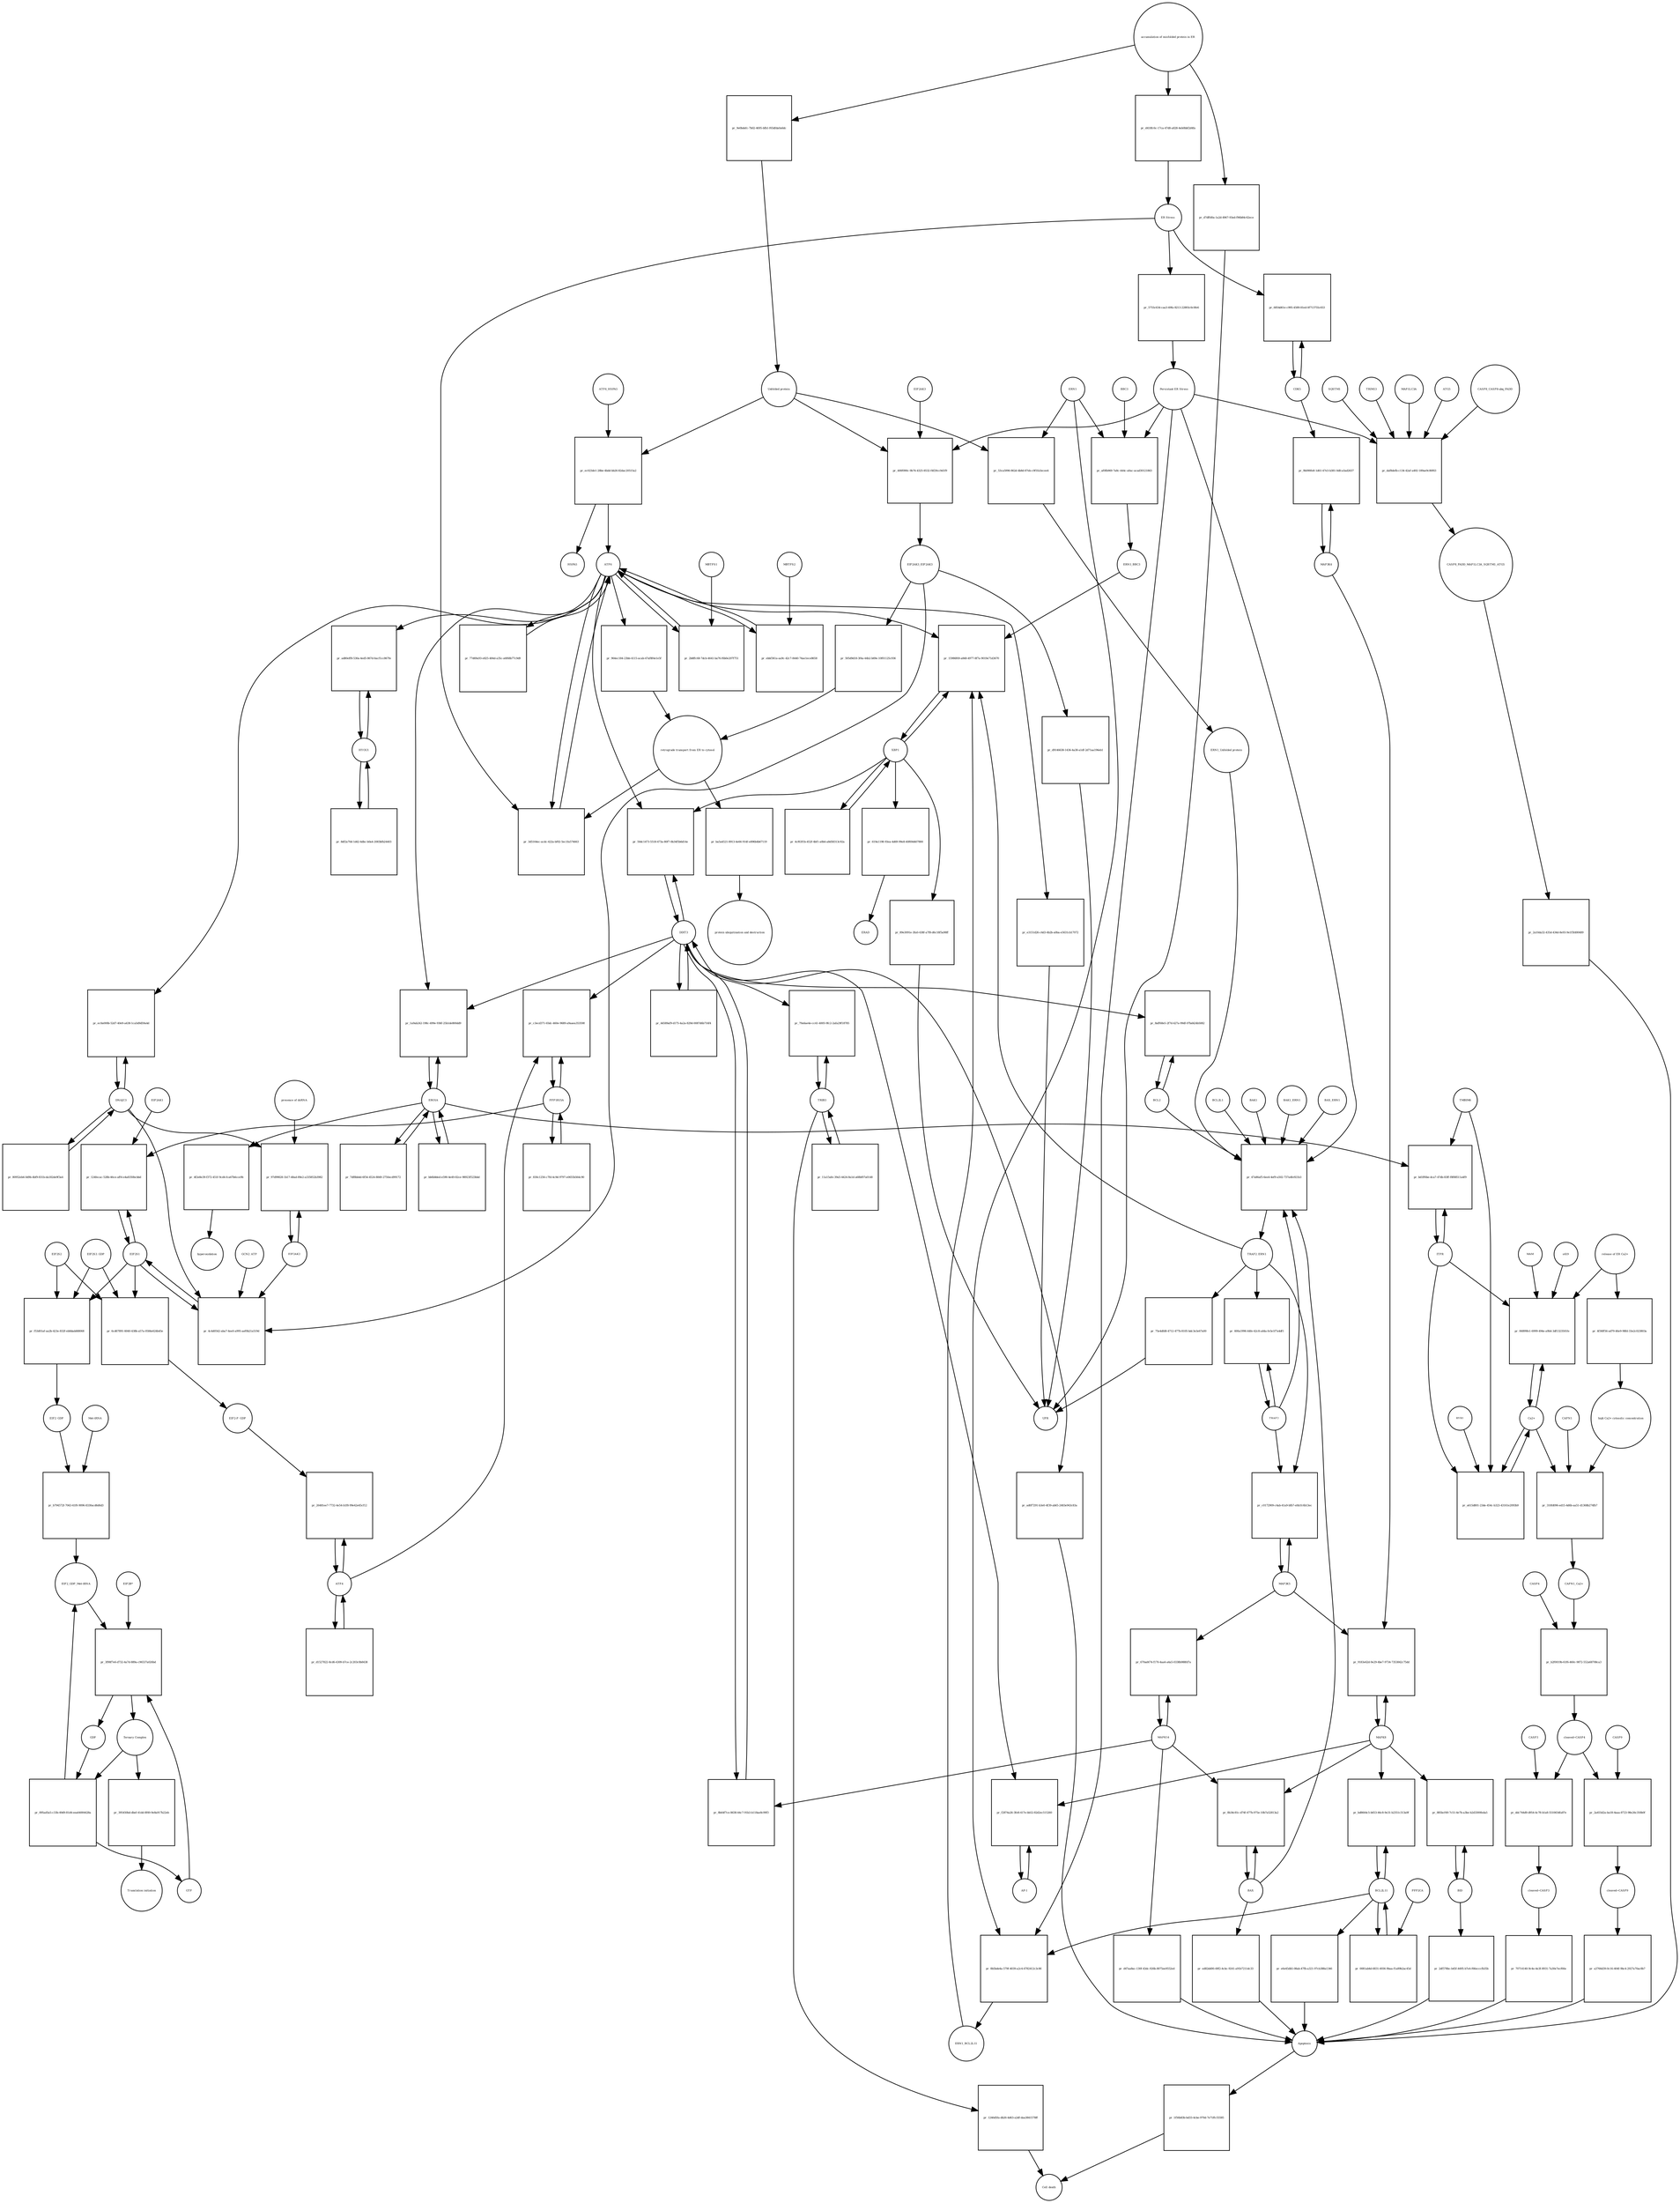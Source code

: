 strict digraph  {
ATF6_HSPA5 [annotation="", bipartite=0, cls=complex, fontsize=4, label=ATF6_HSPA5, shape=circle];
"pr_ec023de1-28be-4bdd-bb26-82dac20515a2" [annotation="", bipartite=1, cls=process, fontsize=4, label="pr_ec023de1-28be-4bdd-bb26-82dac20515a2", shape=square];
ATF6 [annotation="urn_miriam_hgnc.symbol_ATF6", bipartite=0, cls=macromolecule, fontsize=4, label=ATF6, shape=circle];
HSPA5 [annotation="urn_miriam_hgnc.symbol_HSPA5", bipartite=0, cls=macromolecule, fontsize=4, label=HSPA5, shape=circle];
"Unfolded protein" [annotation="", bipartite=0, cls=macromolecule, fontsize=4, label="Unfolded protein", shape=circle];
ERN1 [annotation="urn_miriam_hgnc.symbol_ERN1", bipartite=0, cls=macromolecule, fontsize=4, label=ERN1, shape=circle];
"pr_53ca5996-862d-4b8d-87eb-c9f1fa5ecee4" [annotation="", bipartite=1, cls=process, fontsize=4, label="pr_53ca5996-862d-4b8d-87eb-c9f1fa5ecee4", shape=square];
"ERN1_Unfolded protein" [annotation="", bipartite=0, cls=complex, fontsize=4, label="ERN1_Unfolded protein", shape=circle];
EIF2AK3_EIF2AK3 [annotation="", bipartite=0, cls=complex, fontsize=4, label=EIF2AK3_EIF2AK3, shape=circle];
"pr_505d9d18-3f4a-44b2-b69e-10f01125c936" [annotation="", bipartite=1, cls=process, fontsize=4, label="pr_505d9d18-3f4a-44b2-b69e-10f01125c936", shape=square];
"retrograde transport from ER to cytosol" [annotation="", bipartite=0, cls=phenotype, fontsize=4, label="retrograde transport from ER to cytosol", shape=circle];
"pr_964ec184-23bb-4115-acab-47af8f4e1e5f" [annotation="", bipartite=1, cls=process, fontsize=4, label="pr_964ec184-23bb-4115-acab-47af8f4e1e5f", shape=square];
"pr_ba5a4521-8913-4e66-914f-e896b4b67119" [annotation="", bipartite=1, cls=process, fontsize=4, label="pr_ba5a4521-8913-4e66-914f-e896b4b67119", shape=square];
"protein ubiquitination and destruction" [annotation="", bipartite=0, cls=phenotype, fontsize=4, label="protein ubiquitination and destruction", shape=circle];
"pr_47a86af5-6ee4-4ef9-a502-737a4fe921b3" [annotation="", bipartite=1, cls=process, fontsize=4, label="pr_47a86af5-6ee4-4ef9-a502-737a4fe921b3", shape=square];
TRAF2_ERN1 [annotation="", bipartite=0, cls=complex, fontsize=4, label=TRAF2_ERN1, shape=circle];
BAK1_ERN1 [annotation="", bipartite=0, cls=complex, fontsize=4, label=BAK1_ERN1, shape=circle];
BAX_ERN1 [annotation="", bipartite=0, cls=complex, fontsize=4, label=BAX_ERN1, shape=circle];
BCL2 [annotation="urn_miriam_hgnc.symbol_BCL2", bipartite=0, cls="nucleic acid feature", fontsize=4, label=BCL2, shape=circle];
BCL2L1 [annotation="urn_miriam_hgnc.symbol_BCL2L1", bipartite=0, cls=macromolecule, fontsize=4, label=BCL2L1, shape=circle];
"Persistant ER Stress" [annotation="", bipartite=0, cls=phenotype, fontsize=4, label="Persistant ER Stress", shape=circle];
BAX [annotation="urn_miriam_hgnc.symbol_BAX", bipartite=0, cls=macromolecule, fontsize=4, label=BAX, shape=circle];
BAK1 [annotation="urn_miriam_hgnc.symbol_BAK1", bipartite=0, cls=macromolecule, fontsize=4, label=BAK1, shape=circle];
TRAF2 [annotation="urn_miriam_hgnc.symbol_TRAF2", bipartite=0, cls=macromolecule, fontsize=4, label=TRAF2, shape=circle];
XBP1 [annotation="urn_miriam_hgnc.symbol_XBP1", bipartite=0, cls=macromolecule, fontsize=4, label=XBP1, shape=circle];
"pr_15986f69-a848-4977-8f7a-9019e71d3670" [annotation="", bipartite=1, cls=process, fontsize=4, label="pr_15986f69-a848-4977-8f7a-9019e71d3670", shape=square];
ERN1_BBC3 [annotation="", bipartite=0, cls=complex, fontsize=4, label=ERN1_BBC3, shape=circle];
ERN1_BCL2L11 [annotation="", bipartite=0, cls=complex, fontsize=4, label=ERN1_BCL2L11, shape=circle];
"pr_4cf63f1b-452f-4bf1-a0b4-a8d58313c92a" [annotation="", bipartite=1, cls=process, fontsize=4, label="pr_4cf63f1b-452f-4bf1-a0b4-a8d58313c92a", shape=square];
"pr_619a1198-93ea-4d69-99e8-40f69d407800" [annotation="", bipartite=1, cls=process, fontsize=4, label="pr_619a1198-93ea-4d69-99e8-40f69d407800", shape=square];
ERAD [annotation="", bipartite=0, cls=phenotype, fontsize=4, label=ERAD, shape=circle];
"pr_89e3091e-3fa0-438f-a7f8-d6c18f5a98ff" [annotation="", bipartite=1, cls=process, fontsize=4, label="pr_89e3091e-3fa0-438f-a7f8-d6c18f5a98ff", shape=square];
UPR [annotation="", bipartite=0, cls=phenotype, fontsize=4, label=UPR, shape=circle];
"pr_600a1996-44fe-42c8-a44a-fe5e1f7a4df1" [annotation="", bipartite=1, cls=process, fontsize=4, label="pr_600a1996-44fe-42c8-a44a-fe5e1f7a4df1", shape=square];
MAPK8 [annotation="urn_miriam_hgnc.symbol_MAPK8", bipartite=0, cls=macromolecule, fontsize=4, label=MAPK8, shape=circle];
"pr_9183e62d-9e29-4be7-9734-7353842c75dd" [annotation="", bipartite=1, cls=process, fontsize=4, label="pr_9183e62d-9e29-4be7-9734-7353842c75dd", shape=square];
MAP3K4 [annotation="urn_miriam_hgnc.symbol_MAP3K4", bipartite=0, cls=macromolecule, fontsize=4, label=MAP3K4, shape=circle];
MAP3K5 [annotation="urn_miriam_hgnc.symbol_MAP3K5", bipartite=0, cls=macromolecule, fontsize=4, label=MAP3K5, shape=circle];
MAPK14 [annotation="urn_miriam_hgnc.symbol_MAPK14", bipartite=0, cls=macromolecule, fontsize=4, label=MAPK14, shape=circle];
"pr_670ad474-f170-4aa4-a4a5-0338b988fd7a" [annotation="", bipartite=1, cls=process, fontsize=4, label="pr_670ad474-f170-4aa4-a4a5-0338b988fd7a", shape=square];
"pr_d47aa8ac-130f-43dc-926b-8075ee9552ed" [annotation="", bipartite=1, cls=process, fontsize=4, label="pr_d47aa8ac-130f-43dc-926b-8075ee9552ed", shape=square];
Apoptosis [annotation="", bipartite=0, cls=phenotype, fontsize=4, label=Apoptosis, shape=circle];
DDIT3 [annotation="urn_miriam_hgnc.symbol_DDIT3", bipartite=0, cls=macromolecule, fontsize=4, label=DDIT3, shape=circle];
"pr_8b64f7ce-8638-44c7-91b3-b118ae8c99f3" [annotation="", bipartite=1, cls=process, fontsize=4, label="pr_8b64f7ce-8638-44c7-91b3-b118ae8c99f3", shape=square];
"pr_ad0f7291-b3e0-4f39-ab65-2483e943c83a" [annotation="", bipartite=1, cls=process, fontsize=4, label="pr_ad0f7291-b3e0-4f39-ab65-2483e943c83a", shape=square];
"pr_8aff68e5-2f7d-427a-99df-07bd424b5082" [annotation="", bipartite=1, cls=process, fontsize=4, label="pr_8aff68e5-2f7d-427a-99df-07bd424b5082", shape=square];
"pr_3d5164ec-acdc-422a-bf02-5ec1fa574663" [annotation="", bipartite=1, cls=process, fontsize=4, label="pr_3d5164ec-acdc-422a-bf02-5ec1fa574663", shape=square];
"ER Stress" [annotation="", bipartite=0, cls=phenotype, fontsize=4, label="ER Stress", shape=circle];
"pr_2b8ffc68-7dcb-4641-ba76-f6b0e207f751" [annotation="", bipartite=1, cls=process, fontsize=4, label="pr_2b8ffc68-7dcb-4641-ba76-f6b0e207f751", shape=square];
MBTPS1 [annotation="urn_miriam_hgnc.symbol_MBTPS1", bipartite=0, cls=macromolecule, fontsize=4, label=MBTPS1, shape=circle];
"pr_ebbf361a-aa9c-42c7-8440-74ae1ece8658" [annotation="", bipartite=1, cls=process, fontsize=4, label="pr_ebbf361a-aa9c-42c7-8440-74ae1ece8658", shape=square];
MBTPS2 [annotation="urn_miriam_hgnc.symbol_MBTPS2", bipartite=0, cls=macromolecule, fontsize=4, label=MBTPS2, shape=circle];
"pr_77d69a93-e825-484d-a35c-a6f68b77c9d9" [annotation="", bipartite=1, cls=process, fontsize=4, label="pr_77d69a93-e825-484d-a35c-a6f68b77c9d9", shape=square];
"pr_44589af9-d175-4a2a-829d-0087d6b716f4" [annotation="", bipartite=1, cls=process, fontsize=4, label="pr_44589af9-d175-4a2a-829d-0087d6b716f4", shape=square];
"pr_50dc1473-5518-473a-80f7-0b34f5b6d14e" [annotation="", bipartite=1, cls=process, fontsize=4, label="pr_50dc1473-5518-473a-80f7-0b34f5b6d14e", shape=square];
EIF2S1 [annotation="urn_miriam_hgnc.symbol_EIF2S1", bipartite=0, cls=macromolecule, fontsize=4, label=EIF2S1, shape=circle];
"pr_4c4d0542-aba7-4ee0-a995-aef0b21a519d" [annotation="", bipartite=1, cls=process, fontsize=4, label="pr_4c4d0542-aba7-4ee0-a995-aef0b21a519d", shape=square];
GCN2_ATP [annotation="", bipartite=0, cls=complex, fontsize=4, label=GCN2_ATP, shape=circle];
EIF2AK2 [annotation="urn_miriam_hgnc.symbol_EIF2AK2", bipartite=0, cls=macromolecule, fontsize=4, label=EIF2AK2, shape=circle];
DNAJC3 [annotation="urn_miriam_hgnc.symbol_DNAJC3", bipartite=0, cls=macromolecule, fontsize=4, label=DNAJC3, shape=circle];
EIF2S2 [annotation="urn_miriam_hgnc.symbol_EIF2S2", bipartite=0, cls=macromolecule, fontsize=4, label=EIF2S2, shape=circle];
"pr_f53d01af-aa2b-423e-832f-eb8dadd68068" [annotation="", bipartite=1, cls=process, fontsize=4, label="pr_f53d01af-aa2b-423e-832f-eb8dadd68068", shape=square];
EIF2S3_GDP [annotation="", bipartite=0, cls=complex, fontsize=4, label=EIF2S3_GDP, shape=circle];
EIF2_GDP [annotation="", bipartite=0, cls=complex, fontsize=4, label=EIF2_GDP, shape=circle];
"EIF2_GDP_Met-tRNA" [annotation="", bipartite=0, cls=complex, fontsize=4, label="EIF2_GDP_Met-tRNA", shape=circle];
"pr_3f98f7e6-d732-4a7d-889a-c96537a026bd" [annotation="", bipartite=1, cls=process, fontsize=4, label="pr_3f98f7e6-d732-4a7d-889a-c96537a026bd", shape=square];
"Ternary Complex" [annotation="", bipartite=0, cls=complex, fontsize=4, label="Ternary Complex", shape=circle];
"EIF2B*" [annotation="", bipartite=0, cls=complex, fontsize=4, label="EIF2B*", shape=circle];
GTP [annotation="urn_miriam_obo.chebi_CHEBI%3A57600", bipartite=0, cls="simple chemical", fontsize=4, label=GTP, shape=circle];
GDP [annotation="urn_miriam_obo.chebi_CHEBI%3A65180", bipartite=0, cls="simple chemical", fontsize=4, label=GDP, shape=circle];
"pr_895ad5a5-c33b-49d9-81d4-eea64004428a" [annotation="", bipartite=1, cls=process, fontsize=4, label="pr_895ad5a5-c33b-49d9-81d4-eea64004428a", shape=square];
ATF4 [annotation="urn_miriam_hgnc.symbol_ATF4", bipartite=0, cls=macromolecule, fontsize=4, label=ATF4, shape=circle];
"pr_26481ee7-7732-4e54-b1f8-99e42e45cf12" [annotation="", bipartite=1, cls=process, fontsize=4, label="pr_26481ee7-7732-4e54-b1f8-99e42e45cf12", shape=square];
"EIF2-P_GDP" [annotation="", bipartite=0, cls=complex, fontsize=4, label="EIF2-P_GDP", shape=circle];
"pr_d1527822-8cd6-4309-b7ce-2c203c0b8438" [annotation="", bipartite=1, cls=process, fontsize=4, label="pr_d1527822-8cd6-4309-b7ce-2c203c0b8438", shape=square];
PPP1R15A [annotation="urn_miriam_hgnc.symbol_PPP1R15A", bipartite=0, cls=macromolecule, fontsize=4, label=PPP1R15A, shape=circle];
"pr_c3ecd371-65dc-460e-9689-a9aaea353598" [annotation="", bipartite=1, cls=process, fontsize=4, label="pr_c3ecd371-65dc-460e-9689-a9aaea353598", shape=square];
"pr_830c1256-c7fd-4c9d-9797-e0655b564c90" [annotation="", bipartite=1, cls=process, fontsize=4, label="pr_830c1256-c7fd-4c9d-9797-e0655b564c90", shape=square];
"pr_395450bd-dbef-41dd-8f49-9e8a917b22eb" [annotation="", bipartite=1, cls=process, fontsize=4, label="pr_395450bd-dbef-41dd-8f49-9e8a917b22eb", shape=square];
"Translation initiation" [annotation="", bipartite=0, cls=phenotype, fontsize=4, label="Translation initiation", shape=circle];
"pr_c0172909-c4ab-41a9-bfb7-efdcfc6b13ec" [annotation="", bipartite=1, cls=process, fontsize=4, label="pr_c0172909-c4ab-41a9-bfb7-efdcfc6b13ec", shape=square];
ERO1A [annotation="urn_miriam_hgnc.symbol_ERO1A", bipartite=0, cls=macromolecule, fontsize=4, label=ERO1A, shape=circle];
"pr_1a9ab242-198c-499e-936f-25b1de800dd9" [annotation="", bipartite=1, cls=process, fontsize=4, label="pr_1a9ab242-198c-499e-936f-25b1de800dd9", shape=square];
"pr_bb6b8ded-e590-4e49-82ce-98923f523bbd" [annotation="", bipartite=1, cls=process, fontsize=4, label="pr_bb6b8ded-e590-4e49-82ce-98923f523bbd", shape=square];
"pr_124fecac-528b-46ce-aff4-e4a8350bcbbd" [annotation="", bipartite=1, cls=process, fontsize=4, label="pr_124fecac-528b-46ce-aff4-e4a8350bcbbd", shape=square];
EIF2AK1 [annotation="urn_miriam_hgnc.symbol_EIF2AK1", bipartite=0, cls=macromolecule, fontsize=4, label=EIF2AK1, shape=circle];
"pr_8b34c81c-d74f-477b-975e-10b7a52813a2" [annotation="", bipartite=1, cls=process, fontsize=4, label="pr_8b34c81c-d74f-477b-975e-10b7a52813a2", shape=square];
"pr_ed82dd00-49f2-4cbc-9241-a91b7211dc33" [annotation="", bipartite=1, cls=process, fontsize=4, label="pr_ed82dd00-49f2-4cbc-9241-a91b7211dc33", shape=square];
"Ca2+" [annotation="urn_miriam_obo.chebi_CHEBI%3A29108", bipartite=0, cls="simple chemical", fontsize=4, label="Ca2+", shape=circle];
"pr_06899fe1-6999-494e-a9b4-3df1323501fe" [annotation="", bipartite=1, cls=process, fontsize=4, label="pr_06899fe1-6999-494e-a9b4-3df1323501fe", shape=square];
"release of ER Ca2+" [annotation="", bipartite=0, cls=phenotype, fontsize=4, label="release of ER Ca2+", shape=circle];
ITPR [annotation="urn_miriam_hgnc.symbol_ITPR1|urn_miriam_hgnc.symbol_ITPR2|urn_miriam_hgnc.symbol_ITPR3", bipartite=0, cls=macromolecule, fontsize=4, label=ITPR, shape=circle];
MAM [annotation="", bipartite=0, cls=phenotype, fontsize=4, label=MAM, shape=circle];
s619 [annotation="", bipartite=0, cls=complex, fontsize=4, label=s619, shape=circle];
"pr_9b090fe8-1d61-47e3-b381-0dfca5ad2637" [annotation="", bipartite=1, cls=process, fontsize=4, label="pr_9b090fe8-1d61-47e3-b381-0dfca5ad2637", shape=square];
CDK5 [annotation="urn_miriam_hgnc.symbol_CDK5", bipartite=0, cls=macromolecule, fontsize=4, label=CDK5, shape=circle];
"pr_6854d61e-c995-4589-81ed-0f713755c653" [annotation="", bipartite=1, cls="uncertain process", fontsize=4, label="pr_6854d61e-c995-4589-81ed-0f713755c653", shape=square];
"pr_1f56b83b-bd33-4cbe-970d-7e71ffc55585" [annotation="", bipartite=1, cls=process, fontsize=4, label="pr_1f56b83b-bd33-4cbe-970d-7e71ffc55585", shape=square];
"Cell death" [annotation="", bipartite=0, cls=phenotype, fontsize=4, label="Cell death", shape=circle];
"pr_a615d801-23de-454c-b323-43161e2093b9" [annotation="", bipartite=1, cls=process, fontsize=4, label="pr_a615d801-23de-454c-b323-43161e2093b9", shape=square];
TMBIM6 [annotation="urn_miriam_hgnc.symbol_TMBIM6", bipartite=0, cls=macromolecule, fontsize=4, label=TMBIM6, shape=circle];
RYR1 [annotation="urn_miriam_hgnc.symbol_RYR1", bipartite=0, cls=macromolecule, fontsize=4, label=RYR1, shape=circle];
EIF2AK3 [annotation="urn_miriam_hgnc.symbol_EIF2AK3", bipartite=0, cls=macromolecule, fontsize=4, label=EIF2AK3, shape=circle];
"pr_400f090c-9b74-4325-8532-f4f29cc9d1f9" [annotation="", bipartite=1, cls=process, fontsize=4, label="pr_400f090c-9b74-4325-8532-f4f29cc9d1f9", shape=square];
"pr_4f2e8e39-f372-451f-9cd4-fca67b6cce9b" [annotation="", bipartite=1, cls=process, fontsize=4, label="pr_4f2e8e39-f372-451f-9cd4-fca67b6cce9b", shape=square];
hyperoxidation [annotation="", bipartite=0, cls=phenotype, fontsize=4, label=hyperoxidation, shape=circle];
"pr_7df8bb4d-6f54-4524-8849-2750ecd99172" [annotation="", bipartite=1, cls=process, fontsize=4, label="pr_7df8bb4d-6f54-4524-8849-2750ecd99172", shape=square];
"pr_5755c634-caa3-49fa-8213-22893c0c0fe6" [annotation="", bipartite=1, cls=process, fontsize=4, label="pr_5755c634-caa3-49fa-8213-22893c0c0fe6", shape=square];
"CASP8_CASP8-ubq_FADD" [annotation="", bipartite=0, cls=complex, fontsize=4, label="CASP8_CASP8-ubq_FADD", shape=circle];
"pr_daf8defb-c134-42af-a492-189ae9c80f63" [annotation="", bipartite=1, cls=process, fontsize=4, label="pr_daf8defb-c134-42af-a492-189ae9c80f63", shape=square];
"SQSTM1 " [annotation="urn_miriam_hgnc.symbol_SQSTM1", bipartite=0, cls=macromolecule, fontsize=4, label="SQSTM1 ", shape=circle];
CASP8_FADD_MAP1LC3A_SQSTM1_ATG5 [annotation="", bipartite=0, cls=complex, fontsize=4, label=CASP8_FADD_MAP1LC3A_SQSTM1_ATG5, shape=circle];
TRIM13 [annotation="urn_miriam_hgnc.symbol_TRIM13", bipartite=0, cls=macromolecule, fontsize=4, label=TRIM13, shape=circle];
MAP1LC3A [annotation="urn_miriam_hgnc.symbol_MAP1LC3A", bipartite=0, cls=macromolecule, fontsize=4, label=MAP1LC3A, shape=circle];
ATG5 [annotation="urn_miriam_hgnc.symbol_ATG5", bipartite=0, cls=macromolecule, fontsize=4, label=ATG5, shape=circle];
"pr_2a10da32-435d-434d-8e93-9e1f5fd00489" [annotation="", bipartite=1, cls=process, fontsize=4, label="pr_2a10da32-435d-434d-8e93-9e1f5fd00489", shape=square];
"AP-1" [annotation="urn_miriam_hgnc.symbol_FOS|urn_miriam_hgnc.symbol_FOSB|urn_miriam_hgnc.symbol_FOSL1|urn_miriam_hgnc.symbol_FOSL2|urn_miriam_hgnc.symbol_JUN|urn_miriam_hgnc.symbol_JUNB|urn_miriam_hgnc.symbol_JUND", bipartite=0, cls=macromolecule, fontsize=4, label="AP-1", shape=circle];
"pr_f2874a26-3fe8-417e-bb52-82d2ec515260" [annotation="", bipartite=1, cls=process, fontsize=4, label="pr_f2874a26-3fe8-417e-bb52-82d2ec515260", shape=square];
"pr_97d99828-1b17-48ad-89e2-a335852b3982" [annotation="", bipartite=1, cls=process, fontsize=4, label="pr_97d99828-1b17-48ad-89e2-a335852b3982", shape=square];
"presence of dsRNA" [annotation="", bipartite=0, cls=phenotype, fontsize=4, label="presence of dsRNA", shape=circle];
"Met-tRNA" [annotation="urn_miriam_hgnc_HGNC%3A34779", bipartite=0, cls="nucleic acid feature", fontsize=4, label="Met-tRNA", shape=circle];
"pr_b794572f-7043-41f0-9096-8330acd6d6d3" [annotation="", bipartite=1, cls=process, fontsize=4, label="pr_b794572f-7043-41f0-9096-8330acd6d6d3", shape=square];
"pr_6cd67891-6040-438b-a57a-0584e624b45e" [annotation="", bipartite=1, cls=process, fontsize=4, label="pr_6cd67891-6040-438b-a57a-0584e624b45e", shape=square];
"accumulation of misfolded protein in ER" [annotation="", bipartite=0, cls=phenotype, fontsize=4, label="accumulation of misfolded protein in ER", shape=circle];
"pr_9e0bdefc-7b02-4695-bfb1-f65dfda0a6dc" [annotation="", bipartite=1, cls=process, fontsize=4, label="pr_9e0bdefc-7b02-4695-bfb1-f65dfda0a6dc", shape=square];
"pr_d418fc6c-17ca-47d8-a828-4eb0bbf2d4fa" [annotation="", bipartite=1, cls=process, fontsize=4, label="pr_d418fc6c-17ca-47d8-a828-4eb0bbf2d4fa", shape=square];
"pr_d7dffd0a-1a2d-4967-93ed-f96b84c62ece" [annotation="", bipartite=1, cls=process, fontsize=4, label="pr_d7dffd0a-1a2d-4967-93ed-f96b84c62ece", shape=square];
"pr_d9146638-1436-4a38-a1df-2d71aa196eb1" [annotation="", bipartite=1, cls=process, fontsize=4, label="pr_d9146638-1436-4a38-a1df-2d71aa196eb1", shape=square];
"pr_75e4dfd8-4712-477b-8105-bdc3e3e67a00" [annotation="", bipartite=1, cls=process, fontsize=4, label="pr_75e4dfd8-4712-477b-8105-bdc3e3e67a00", shape=square];
"pr_e3151d26-c4d3-4b2b-a0ba-e5631cb17072" [annotation="", bipartite=1, cls=process, fontsize=4, label="pr_e3151d26-c4d3-4b2b-a0ba-e5631cb17072", shape=square];
BCL2L11 [annotation="urn_miriam_hgnc.symbol_BCL2L11", bipartite=0, cls=macromolecule, fontsize=4, label=BCL2L11, shape=circle];
"pr_bd8664c5-b653-46c8-9e31-b2351c313a9f" [annotation="", bipartite=1, cls=process, fontsize=4, label="pr_bd8664c5-b653-46c8-9e31-b2351c313a9f", shape=square];
BID [annotation="urn_miriam_hgnc.symbol_BID", bipartite=0, cls=macromolecule, fontsize=4, label=BID, shape=circle];
"pr_885bcf49-7c51-4e7b-a3be-b2d3300feda5" [annotation="", bipartite=1, cls=process, fontsize=4, label="pr_885bcf49-7c51-4e7b-a3be-b2d3300feda5", shape=square];
"pr_e6e45db5-08ab-47fb-a321-97cb388a1346" [annotation="", bipartite=1, cls=process, fontsize=4, label="pr_e6e45db5-08ab-47fb-a321-97cb388a1346", shape=square];
"pr_2df578bc-b45f-4495-b7e4-f66ecccfb35b" [annotation="", bipartite=1, cls=process, fontsize=4, label="pr_2df578bc-b45f-4495-b7e4-f66ecccfb35b", shape=square];
"pr_8b5bde4a-579f-4039-a2c4-6782412c3c86" [annotation="", bipartite=1, cls=process, fontsize=4, label="pr_8b5bde4a-579f-4039-a2c4-6782412c3c86", shape=square];
"pr_af0fb969-7a8c-444c-a0ac-acad30121863" [annotation="", bipartite=1, cls=process, fontsize=4, label="pr_af0fb969-7a8c-444c-a0ac-acad30121863", shape=square];
BBC3 [annotation="urn_miriam_hgnc.symbol_BBC3", bipartite=0, cls=macromolecule, fontsize=4, label=BBC3, shape=circle];
"pr_0081ab4d-6831-4936-9baa-f1a89b2ac45d" [annotation="", bipartite=1, cls=process, fontsize=4, label="pr_0081ab4d-6831-4936-9baa-f1a89b2ac45d", shape=square];
PPP2CA [annotation="urn_miriam_hgnc.symbol_PPP2CA", bipartite=0, cls=macromolecule, fontsize=4, label=PPP2CA, shape=circle];
TRIB3 [annotation="urn_miriam_hgnc.symbol_TRIB3", bipartite=0, cls=macromolecule, fontsize=4, label=TRIB3, shape=circle];
"pr_79a6ae4e-cc41-4005-9fc2-2afa29f18785" [annotation="", bipartite=1, cls=process, fontsize=4, label="pr_79a6ae4e-cc41-4005-9fc2-2afa29f18785", shape=square];
"pr_11a15afe-39a5-4424-8a1d-a68bf07a0148" [annotation="", bipartite=1, cls=process, fontsize=4, label="pr_11a15afe-39a5-4424-8a1d-a68bf07a0148", shape=square];
"pr_1246d5fa-db26-4d63-a2df-daa3841578ff" [annotation="", bipartite=1, cls=process, fontsize=4, label="pr_1246d5fa-db26-4d63-a2df-daa3841578ff", shape=square];
"pr_4f36ff56-ad79-46e9-98fd-33e2c023803a" [annotation="", bipartite=1, cls=process, fontsize=4, label="pr_4f36ff56-ad79-46e9-98fd-33e2c023803a", shape=square];
"high Ca2+ cytosolic concentration" [annotation="", bipartite=0, cls=phenotype, fontsize=4, label="high Ca2+ cytosolic concentration", shape=circle];
"pr_ec0a000b-52d7-40e9-a438-1ca5d9d59a4d" [annotation="", bipartite=1, cls=process, fontsize=4, label="pr_ec0a000b-52d7-40e9-a438-1ca5d9d59a4d", shape=square];
"pr_80952eb6-0d9b-4bf9-831b-da182de9f3a4" [annotation="", bipartite=1, cls=process, fontsize=4, label="pr_80952eb6-0d9b-4bf9-831b-da182de9f3a4", shape=square];
"pr_bd1ff6be-dca7-47db-83ff-f8f88511a4f9" [annotation="", bipartite=1, cls=process, fontsize=4, label="pr_bd1ff6be-dca7-47db-83ff-f8f88511a4f9", shape=square];
CASP4 [annotation="urn_miriam_hgnc.symbol_CASP4", bipartite=0, cls=macromolecule, fontsize=4, label=CASP4, shape=circle];
"pr_b2f0019b-61f6-460c-9872-552a68708ca3" [annotation="", bipartite=1, cls=process, fontsize=4, label="pr_b2f0019b-61f6-460c-9872-552a68708ca3", shape=square];
"cleaved~CASP4" [annotation="urn_miriam_hgnc.symbol_CASP4", bipartite=0, cls=macromolecule, fontsize=4, label="cleaved~CASP4", shape=circle];
"CAPN1_Ca2+" [annotation="", bipartite=0, cls=complex, fontsize=4, label="CAPN1_Ca2+", shape=circle];
CASP3 [annotation="urn_miriam_hgnc.symbol_CASP3", bipartite=0, cls=macromolecule, fontsize=4, label=CASP3, shape=circle];
"pr_ddc744d9-d954-4c78-b1a8-5510654fa87e" [annotation="", bipartite=1, cls=process, fontsize=4, label="pr_ddc744d9-d954-4c78-b1a8-5510654fa87e", shape=square];
"cleaved~CASP3" [annotation="urn_miriam_hgnc.symbol_CASP3", bipartite=0, cls=macromolecule, fontsize=4, label="cleaved~CASP3", shape=circle];
CASP9 [annotation="urn_miriam_hgnc.symbol_CSAP9", bipartite=0, cls=macromolecule, fontsize=4, label=CASP9, shape=circle];
"pr_2a455d2a-ba18-4aaa-8723-98e26c350b0f" [annotation="", bipartite=1, cls=process, fontsize=4, label="pr_2a455d2a-ba18-4aaa-8723-98e26c350b0f", shape=square];
"cleaved~CASP9" [annotation="urn_miriam_hgnc.symbol_CASP9", bipartite=0, cls=macromolecule, fontsize=4, label="cleaved~CASP9", shape=circle];
CAPN1 [annotation="urn_miriam_hgnc.symbol_CAPN1", bipartite=0, cls=macromolecule, fontsize=4, label=CAPN1, shape=circle];
"pr_310fd096-ed15-4d6b-aa51-d1368b274fb7" [annotation="", bipartite=1, cls=process, fontsize=4, label="pr_310fd096-ed15-4d6b-aa51-d1368b274fb7", shape=square];
"pr_70714140-9c4e-4e3f-8931-7a30e7ecf66e" [annotation="", bipartite=1, cls=process, fontsize=4, label="pr_70714140-9c4e-4e3f-8931-7a30e7ecf66e", shape=square];
"pr_a3766d39-0c16-404f-9bc4-2927a70ac8b7" [annotation="", bipartite=1, cls=process, fontsize=4, label="pr_a3766d39-0c16-404f-9bc4-2927a70ac8b7", shape=square];
HYOU1 [annotation="urn_miriam_hgnc.symbol_HYOU1", bipartite=0, cls=macromolecule, fontsize=4, label=HYOU1, shape=circle];
"pr_ad80eff8-530a-4ed5-867d-6acf1cc867fe" [annotation="", bipartite=1, cls=process, fontsize=4, label="pr_ad80eff8-530a-4ed5-867d-6acf1cc867fe", shape=square];
"pr_8df2a70d-1d42-4dbc-b0a4-2083bfb24403" [annotation="", bipartite=1, cls=process, fontsize=4, label="pr_8df2a70d-1d42-4dbc-b0a4-2083bfb24403", shape=square];
ATF6_HSPA5 -> "pr_ec023de1-28be-4bdd-bb26-82dac20515a2"  [annotation="", interaction_type=consumption];
"pr_ec023de1-28be-4bdd-bb26-82dac20515a2" -> ATF6  [annotation="", interaction_type=production];
"pr_ec023de1-28be-4bdd-bb26-82dac20515a2" -> HSPA5  [annotation="", interaction_type=production];
ATF6 -> "pr_964ec184-23bb-4115-acab-47af8f4e1e5f"  [annotation="", interaction_type=consumption];
ATF6 -> "pr_15986f69-a848-4977-8f7a-9019e71d3670"  [annotation="urn_miriam_pubmed_26587781|urn_miriam_pubmed_23430059", interaction_type=catalysis];
ATF6 -> "pr_3d5164ec-acdc-422a-bf02-5ec1fa574663"  [annotation="", interaction_type=consumption];
ATF6 -> "pr_2b8ffc68-7dcb-4641-ba76-f6b0e207f751"  [annotation="", interaction_type=consumption];
ATF6 -> "pr_ebbf361a-aa9c-42c7-8440-74ae1ece8658"  [annotation="", interaction_type=consumption];
ATF6 -> "pr_77d69a93-e825-484d-a35c-a6f68b77c9d9"  [annotation="", interaction_type=consumption];
ATF6 -> "pr_50dc1473-5518-473a-80f7-0b34f5b6d14e"  [annotation="urn_miriam_pubmed_26587781|urn_miriam_pubmed_17991856|urn_miriam_pubmed_28843399", interaction_type=catalysis];
ATF6 -> "pr_1a9ab242-198c-499e-936f-25b1de800dd9"  [annotation="urn_miriam_pubmed_23850759|urn_miriam_pubmed_25387528", interaction_type=catalysis];
ATF6 -> "pr_e3151d26-c4d3-4b2b-a0ba-e5631cb17072"  [annotation="", interaction_type=consumption];
ATF6 -> "pr_ec0a000b-52d7-40e9-a438-1ca5d9d59a4d"  [annotation="urn_miriam_pubmed_12601012|urn_miriam_pubmed_18360008", interaction_type=catalysis];
ATF6 -> "pr_ad80eff8-530a-4ed5-867d-6acf1cc867fe"  [annotation=urn_miriam_pubmed_18360008, interaction_type=catalysis];
"Unfolded protein" -> "pr_ec023de1-28be-4bdd-bb26-82dac20515a2"  [annotation="urn_miriam_pubmed_19509052|urn_miriam_pubmed_12847084|urn_miriam_pubmed_23850759", interaction_type=catalysis];
"Unfolded protein" -> "pr_53ca5996-862d-4b8d-87eb-c9f1fa5ecee4"  [annotation="", interaction_type=consumption];
"Unfolded protein" -> "pr_400f090c-9b74-4325-8532-f4f29cc9d1f9"  [annotation=urn_miriam_pubmed_17991856, interaction_type=catalysis];
ERN1 -> "pr_53ca5996-862d-4b8d-87eb-c9f1fa5ecee4"  [annotation="", interaction_type=consumption];
ERN1 -> "pr_8b5bde4a-579f-4039-a2c4-6782412c3c86"  [annotation="", interaction_type=consumption];
ERN1 -> "pr_af0fb969-7a8c-444c-a0ac-acad30121863"  [annotation="", interaction_type=consumption];
"pr_53ca5996-862d-4b8d-87eb-c9f1fa5ecee4" -> "ERN1_Unfolded protein"  [annotation="", interaction_type=production];
"ERN1_Unfolded protein" -> "pr_47a86af5-6ee4-4ef9-a502-737a4fe921b3"  [annotation="", interaction_type=consumption];
EIF2AK3_EIF2AK3 -> "pr_505d9d18-3f4a-44b2-b69e-10f01125c936"  [annotation="", interaction_type=consumption];
EIF2AK3_EIF2AK3 -> "pr_4c4d0542-aba7-4ee0-a995-aef0b21a519d"  [annotation="urn_miriam_pubmed_12667446|urn_miriam_pubmed_16246152|urn_miriam_pubmed_12601012|urn_miriam_pubmed_23850759|urn_miriam_pubmed_18360008|urn_miriam_pubmed_26587781", interaction_type=catalysis];
EIF2AK3_EIF2AK3 -> "pr_d9146638-1436-4a38-a1df-2d71aa196eb1"  [annotation="", interaction_type=consumption];
"pr_505d9d18-3f4a-44b2-b69e-10f01125c936" -> "retrograde transport from ER to cytosol"  [annotation="", interaction_type=production];
"retrograde transport from ER to cytosol" -> "pr_ba5a4521-8913-4e66-914f-e896b4b67119"  [annotation="", interaction_type=consumption];
"retrograde transport from ER to cytosol" -> "pr_3d5164ec-acdc-422a-bf02-5ec1fa574663"  [annotation="urn_miriam_pubmed_18360008|urn_miriam_pubmed_17991856|urn_miriam_pubmed_26587781|urn_miriam_pubmed_12847084", interaction_type=inhibition];
"pr_964ec184-23bb-4115-acab-47af8f4e1e5f" -> "retrograde transport from ER to cytosol"  [annotation="", interaction_type=production];
"pr_ba5a4521-8913-4e66-914f-e896b4b67119" -> "protein ubiquitination and destruction"  [annotation="", interaction_type=production];
"pr_47a86af5-6ee4-4ef9-a502-737a4fe921b3" -> TRAF2_ERN1  [annotation="", interaction_type=production];
TRAF2_ERN1 -> "pr_15986f69-a848-4977-8f7a-9019e71d3670"  [annotation="urn_miriam_pubmed_26587781|urn_miriam_pubmed_23430059", interaction_type=catalysis];
TRAF2_ERN1 -> "pr_600a1996-44fe-42c8-a44a-fe5e1f7a4df1"  [annotation=urn_miriam_pubmed_23850759, interaction_type=catalysis];
TRAF2_ERN1 -> "pr_c0172909-c4ab-41a9-bfb7-efdcfc6b13ec"  [annotation=urn_miriam_pubmed_23850759, interaction_type=catalysis];
TRAF2_ERN1 -> "pr_75e4dfd8-4712-477b-8105-bdc3e3e67a00"  [annotation="", interaction_type=consumption];
BAK1_ERN1 -> "pr_47a86af5-6ee4-4ef9-a502-737a4fe921b3"  [annotation="urn_miriam_pubmed_23850759|urn_miriam_pubmed_23430059|urn_miriam_pubmed_26587781", interaction_type=catalysis];
BAX_ERN1 -> "pr_47a86af5-6ee4-4ef9-a502-737a4fe921b3"  [annotation="urn_miriam_pubmed_23850759|urn_miriam_pubmed_23430059|urn_miriam_pubmed_26587781", interaction_type=catalysis];
BCL2 -> "pr_47a86af5-6ee4-4ef9-a502-737a4fe921b3"  [annotation="urn_miriam_pubmed_23850759|urn_miriam_pubmed_23430059|urn_miriam_pubmed_26587781", interaction_type=inhibition];
BCL2 -> "pr_8aff68e5-2f7d-427a-99df-07bd424b5082"  [annotation="", interaction_type=consumption];
BCL2L1 -> "pr_47a86af5-6ee4-4ef9-a502-737a4fe921b3"  [annotation="urn_miriam_pubmed_23850759|urn_miriam_pubmed_23430059|urn_miriam_pubmed_26587781", interaction_type=inhibition];
"Persistant ER Stress" -> "pr_47a86af5-6ee4-4ef9-a502-737a4fe921b3"  [annotation="urn_miriam_pubmed_23850759|urn_miriam_pubmed_23430059|urn_miriam_pubmed_26587781", interaction_type=inhibition];
"Persistant ER Stress" -> "pr_400f090c-9b74-4325-8532-f4f29cc9d1f9"  [annotation=urn_miriam_pubmed_17991856, interaction_type=catalysis];
"Persistant ER Stress" -> "pr_daf8defb-c134-42af-a492-189ae9c80f63"  [annotation=urn_miriam_pubmed_17991856, interaction_type=catalysis];
"Persistant ER Stress" -> "pr_8b5bde4a-579f-4039-a2c4-6782412c3c86"  [annotation="urn_miriam_pubmed_23850759|urn_miriam_pubmed_23430059|urn_miriam_pubmed_26587781", interaction_type=inhibition];
"Persistant ER Stress" -> "pr_af0fb969-7a8c-444c-a0ac-acad30121863"  [annotation="urn_miriam_pubmed_23430059|urn_miriam_pubmed_17991856", interaction_type=inhibition];
BAX -> "pr_47a86af5-6ee4-4ef9-a502-737a4fe921b3"  [annotation="urn_miriam_pubmed_23850759|urn_miriam_pubmed_23430059|urn_miriam_pubmed_26587781", interaction_type=catalysis];
BAX -> "pr_8b34c81c-d74f-477b-975e-10b7a52813a2"  [annotation="", interaction_type=consumption];
BAX -> "pr_ed82dd00-49f2-4cbc-9241-a91b7211dc33"  [annotation="", interaction_type=consumption];
BAK1 -> "pr_47a86af5-6ee4-4ef9-a502-737a4fe921b3"  [annotation="urn_miriam_pubmed_23850759|urn_miriam_pubmed_23430059|urn_miriam_pubmed_26587781", interaction_type=catalysis];
TRAF2 -> "pr_47a86af5-6ee4-4ef9-a502-737a4fe921b3"  [annotation="", interaction_type=consumption];
TRAF2 -> "pr_600a1996-44fe-42c8-a44a-fe5e1f7a4df1"  [annotation="", interaction_type=consumption];
TRAF2 -> "pr_c0172909-c4ab-41a9-bfb7-efdcfc6b13ec"  [annotation=urn_miriam_pubmed_23850759, interaction_type=catalysis];
XBP1 -> "pr_15986f69-a848-4977-8f7a-9019e71d3670"  [annotation="", interaction_type=consumption];
XBP1 -> "pr_4cf63f1b-452f-4bf1-a0b4-a8d58313c92a"  [annotation="", interaction_type=consumption];
XBP1 -> "pr_619a1198-93ea-4d69-99e8-40f69d407800"  [annotation="", interaction_type=consumption];
XBP1 -> "pr_89e3091e-3fa0-438f-a7f8-d6c18f5a98ff"  [annotation="", interaction_type=consumption];
XBP1 -> "pr_50dc1473-5518-473a-80f7-0b34f5b6d14e"  [annotation="urn_miriam_pubmed_26587781|urn_miriam_pubmed_17991856|urn_miriam_pubmed_28843399", interaction_type=catalysis];
"pr_15986f69-a848-4977-8f7a-9019e71d3670" -> XBP1  [annotation="", interaction_type=production];
ERN1_BBC3 -> "pr_15986f69-a848-4977-8f7a-9019e71d3670"  [annotation="urn_miriam_pubmed_26587781|urn_miriam_pubmed_23430059", interaction_type=catalysis];
ERN1_BCL2L11 -> "pr_15986f69-a848-4977-8f7a-9019e71d3670"  [annotation="urn_miriam_pubmed_26587781|urn_miriam_pubmed_23430059", interaction_type=catalysis];
"pr_4cf63f1b-452f-4bf1-a0b4-a8d58313c92a" -> XBP1  [annotation="", interaction_type=production];
"pr_619a1198-93ea-4d69-99e8-40f69d407800" -> ERAD  [annotation="", interaction_type=production];
"pr_89e3091e-3fa0-438f-a7f8-d6c18f5a98ff" -> UPR  [annotation="", interaction_type=production];
"pr_600a1996-44fe-42c8-a44a-fe5e1f7a4df1" -> TRAF2  [annotation="", interaction_type=production];
MAPK8 -> "pr_9183e62d-9e29-4be7-9734-7353842c75dd"  [annotation="", interaction_type=consumption];
MAPK8 -> "pr_8b34c81c-d74f-477b-975e-10b7a52813a2"  [annotation="urn_miriam_pubmed_18191217|urn_miriam_pubmed_23430059", interaction_type=catalysis];
MAPK8 -> "pr_f2874a26-3fe8-417e-bb52-82d2ec515260"  [annotation="urn_miriam_pubmed_26618107|urn_miriam_pubmed_26587781|urn_miriam_pubmed_23850759", interaction_type=catalysis];
MAPK8 -> "pr_bd8664c5-b653-46c8-9e31-b2351c313a9f"  [annotation="urn_miriam_pubmed_26018731|urn_miriam_pubmed_23850759", interaction_type=catalysis];
MAPK8 -> "pr_885bcf49-7c51-4e7b-a3be-b2d3300feda5"  [annotation="urn_miriam_pubmed_23430059|urn_miriam_pubmed_11583631", interaction_type=catalysis];
"pr_9183e62d-9e29-4be7-9734-7353842c75dd" -> MAPK8  [annotation="", interaction_type=production];
MAP3K4 -> "pr_9183e62d-9e29-4be7-9734-7353842c75dd"  [annotation="urn_miriam_pubmed_18191217|urn_miriam_pubmed_23850759|urn_miriam_pubmed_26587781", interaction_type=catalysis];
MAP3K4 -> "pr_9b090fe8-1d61-47e3-b381-0dfca5ad2637"  [annotation="", interaction_type=consumption];
MAP3K5 -> "pr_9183e62d-9e29-4be7-9734-7353842c75dd"  [annotation="urn_miriam_pubmed_18191217|urn_miriam_pubmed_23850759|urn_miriam_pubmed_26587781", interaction_type=catalysis];
MAP3K5 -> "pr_670ad474-f170-4aa4-a4a5-0338b988fd7a"  [annotation="urn_miriam_pubmed_23850759|urn_miriam_pubmed_12215209", interaction_type=catalysis];
MAP3K5 -> "pr_c0172909-c4ab-41a9-bfb7-efdcfc6b13ec"  [annotation="", interaction_type=consumption];
MAPK14 -> "pr_670ad474-f170-4aa4-a4a5-0338b988fd7a"  [annotation="", interaction_type=consumption];
MAPK14 -> "pr_d47aa8ac-130f-43dc-926b-8075ee9552ed"  [annotation="", interaction_type=consumption];
MAPK14 -> "pr_8b64f7ce-8638-44c7-91b3-b118ae8c99f3"  [annotation="urn_miriam_pubmed_23850759|urn_miriam_pubmed_23430059|urn_miriam_pubmed_26137585", interaction_type=catalysis];
MAPK14 -> "pr_8b34c81c-d74f-477b-975e-10b7a52813a2"  [annotation="urn_miriam_pubmed_18191217|urn_miriam_pubmed_23430059", interaction_type=catalysis];
"pr_670ad474-f170-4aa4-a4a5-0338b988fd7a" -> MAPK14  [annotation="", interaction_type=production];
"pr_d47aa8ac-130f-43dc-926b-8075ee9552ed" -> Apoptosis  [annotation="", interaction_type=production];
Apoptosis -> "pr_1f56b83b-bd33-4cbe-970d-7e71ffc55585"  [annotation="", interaction_type=consumption];
DDIT3 -> "pr_8b64f7ce-8638-44c7-91b3-b118ae8c99f3"  [annotation="", interaction_type=consumption];
DDIT3 -> "pr_ad0f7291-b3e0-4f39-ab65-2483e943c83a"  [annotation="", interaction_type=consumption];
DDIT3 -> "pr_8aff68e5-2f7d-427a-99df-07bd424b5082"  [annotation="urn_miriam_pubmed_30662442|urn_miriam_pubmed_23850759", interaction_type=inhibition];
DDIT3 -> "pr_44589af9-d175-4a2a-829d-0087d6b716f4"  [annotation="", interaction_type=consumption];
DDIT3 -> "pr_50dc1473-5518-473a-80f7-0b34f5b6d14e"  [annotation="", interaction_type=consumption];
DDIT3 -> "pr_c3ecd371-65dc-460e-9689-a9aaea353598"  [annotation="urn_miriam_pubmed_23850759|urn_miriam_pubmed_31638256", interaction_type=catalysis];
DDIT3 -> "pr_1a9ab242-198c-499e-936f-25b1de800dd9"  [annotation="urn_miriam_pubmed_23850759|urn_miriam_pubmed_25387528", interaction_type=catalysis];
DDIT3 -> "pr_f2874a26-3fe8-417e-bb52-82d2ec515260"  [annotation="urn_miriam_pubmed_26618107|urn_miriam_pubmed_26587781|urn_miriam_pubmed_23850759", interaction_type=catalysis];
DDIT3 -> "pr_79a6ae4e-cc41-4005-9fc2-2afa29f18785"  [annotation="urn_miriam_pubmed_23430059|urn_miriam_pubmed_18940792", interaction_type=catalysis];
"pr_8b64f7ce-8638-44c7-91b3-b118ae8c99f3" -> DDIT3  [annotation="", interaction_type=production];
"pr_ad0f7291-b3e0-4f39-ab65-2483e943c83a" -> Apoptosis  [annotation="", interaction_type=production];
"pr_8aff68e5-2f7d-427a-99df-07bd424b5082" -> BCL2  [annotation="", interaction_type=production];
"pr_3d5164ec-acdc-422a-bf02-5ec1fa574663" -> ATF6  [annotation="", interaction_type=production];
"ER Stress" -> "pr_3d5164ec-acdc-422a-bf02-5ec1fa574663"  [annotation="urn_miriam_pubmed_18360008|urn_miriam_pubmed_17991856|urn_miriam_pubmed_26587781|urn_miriam_pubmed_12847084", interaction_type=catalysis];
"ER Stress" -> "pr_6854d61e-c995-4589-81ed-0f713755c653"  [annotation=urn_miriam_pubmed_22388889, interaction_type=catalysis];
"ER Stress" -> "pr_5755c634-caa3-49fa-8213-22893c0c0fe6"  [annotation="", interaction_type=consumption];
"pr_2b8ffc68-7dcb-4641-ba76-f6b0e207f751" -> ATF6  [annotation="", interaction_type=production];
MBTPS1 -> "pr_2b8ffc68-7dcb-4641-ba76-f6b0e207f751"  [annotation="urn_miriam_pubmed_18360008|urn_miriam_pubmed_17991856|urn_miriam_pubmed_26587781|urn_miriam_pubmed_23850759", interaction_type=catalysis];
"pr_ebbf361a-aa9c-42c7-8440-74ae1ece8658" -> ATF6  [annotation="", interaction_type=production];
MBTPS2 -> "pr_ebbf361a-aa9c-42c7-8440-74ae1ece8658"  [annotation="urn_miriam_pubmed_23850759|urn_miriam_pubmed_26587781|urn_miriam_pubmed_17991856|urn_miriam_pubmed_18360008", interaction_type=catalysis];
"pr_77d69a93-e825-484d-a35c-a6f68b77c9d9" -> ATF6  [annotation="", interaction_type=production];
"pr_44589af9-d175-4a2a-829d-0087d6b716f4" -> DDIT3  [annotation="", interaction_type=production];
"pr_50dc1473-5518-473a-80f7-0b34f5b6d14e" -> DDIT3  [annotation="", interaction_type=production];
EIF2S1 -> "pr_4c4d0542-aba7-4ee0-a995-aef0b21a519d"  [annotation="", interaction_type=consumption];
EIF2S1 -> "pr_f53d01af-aa2b-423e-832f-eb8dadd68068"  [annotation="", interaction_type=consumption];
EIF2S1 -> "pr_124fecac-528b-46ce-aff4-e4a8350bcbbd"  [annotation="", interaction_type=consumption];
EIF2S1 -> "pr_6cd67891-6040-438b-a57a-0584e624b45e"  [annotation="", interaction_type=consumption];
"pr_4c4d0542-aba7-4ee0-a995-aef0b21a519d" -> EIF2S1  [annotation="", interaction_type=production];
GCN2_ATP -> "pr_4c4d0542-aba7-4ee0-a995-aef0b21a519d"  [annotation="urn_miriam_pubmed_12667446|urn_miriam_pubmed_16246152|urn_miriam_pubmed_12601012|urn_miriam_pubmed_23850759|urn_miriam_pubmed_18360008|urn_miriam_pubmed_26587781", interaction_type=catalysis];
EIF2AK2 -> "pr_4c4d0542-aba7-4ee0-a995-aef0b21a519d"  [annotation="urn_miriam_pubmed_12667446|urn_miriam_pubmed_16246152|urn_miriam_pubmed_12601012|urn_miriam_pubmed_23850759|urn_miriam_pubmed_18360008|urn_miriam_pubmed_26587781", interaction_type=catalysis];
EIF2AK2 -> "pr_97d99828-1b17-48ad-89e2-a335852b3982"  [annotation="", interaction_type=consumption];
DNAJC3 -> "pr_4c4d0542-aba7-4ee0-a995-aef0b21a519d"  [annotation="urn_miriam_pubmed_12667446|urn_miriam_pubmed_16246152|urn_miriam_pubmed_12601012|urn_miriam_pubmed_23850759|urn_miriam_pubmed_18360008|urn_miriam_pubmed_26587781", interaction_type=inhibition];
DNAJC3 -> "pr_97d99828-1b17-48ad-89e2-a335852b3982"  [annotation="urn_miriam_pubmed_12601012|urn_miriam_pubmed_26587781|urn_miriam_pubmed_23850759", interaction_type=inhibition];
DNAJC3 -> "pr_ec0a000b-52d7-40e9-a438-1ca5d9d59a4d"  [annotation="", interaction_type=consumption];
DNAJC3 -> "pr_80952eb6-0d9b-4bf9-831b-da182de9f3a4"  [annotation="", interaction_type=consumption];
EIF2S2 -> "pr_f53d01af-aa2b-423e-832f-eb8dadd68068"  [annotation="", interaction_type=consumption];
EIF2S2 -> "pr_6cd67891-6040-438b-a57a-0584e624b45e"  [annotation="", interaction_type=consumption];
"pr_f53d01af-aa2b-423e-832f-eb8dadd68068" -> EIF2_GDP  [annotation="", interaction_type=production];
EIF2S3_GDP -> "pr_f53d01af-aa2b-423e-832f-eb8dadd68068"  [annotation="", interaction_type=consumption];
EIF2S3_GDP -> "pr_6cd67891-6040-438b-a57a-0584e624b45e"  [annotation="", interaction_type=consumption];
EIF2_GDP -> "pr_b794572f-7043-41f0-9096-8330acd6d6d3"  [annotation="", interaction_type=consumption];
"EIF2_GDP_Met-tRNA" -> "pr_3f98f7e6-d732-4a7d-889a-c96537a026bd"  [annotation="", interaction_type=consumption];
"pr_3f98f7e6-d732-4a7d-889a-c96537a026bd" -> "Ternary Complex"  [annotation="", interaction_type=production];
"pr_3f98f7e6-d732-4a7d-889a-c96537a026bd" -> GDP  [annotation="", interaction_type=production];
"Ternary Complex" -> "pr_895ad5a5-c33b-49d9-81d4-eea64004428a"  [annotation="", interaction_type=consumption];
"Ternary Complex" -> "pr_395450bd-dbef-41dd-8f49-9e8a917b22eb"  [annotation="", interaction_type=consumption];
"EIF2B*" -> "pr_3f98f7e6-d732-4a7d-889a-c96537a026bd"  [annotation="urn_miriam_pubmed_23850759|urn_miriam_pubmed_16246152", interaction_type=catalysis];
GTP -> "pr_3f98f7e6-d732-4a7d-889a-c96537a026bd"  [annotation="", interaction_type=consumption];
GDP -> "pr_895ad5a5-c33b-49d9-81d4-eea64004428a"  [annotation="", interaction_type=consumption];
"pr_895ad5a5-c33b-49d9-81d4-eea64004428a" -> "EIF2_GDP_Met-tRNA"  [annotation="", interaction_type=production];
"pr_895ad5a5-c33b-49d9-81d4-eea64004428a" -> GTP  [annotation="", interaction_type=production];
ATF4 -> "pr_26481ee7-7732-4e54-b1f8-99e42e45cf12"  [annotation="", interaction_type=consumption];
ATF4 -> "pr_d1527822-8cd6-4309-b7ce-2c203c0b8438"  [annotation="", interaction_type=consumption];
ATF4 -> "pr_c3ecd371-65dc-460e-9689-a9aaea353598"  [annotation="urn_miriam_pubmed_23850759|urn_miriam_pubmed_31638256", interaction_type=catalysis];
"pr_26481ee7-7732-4e54-b1f8-99e42e45cf12" -> ATF4  [annotation="", interaction_type=production];
"EIF2-P_GDP" -> "pr_26481ee7-7732-4e54-b1f8-99e42e45cf12"  [annotation="urn_miriam_pubmed_15277680|urn_miriam_pubmed_16246152|urn_miriam_pubmed_23850759", interaction_type=catalysis];
"pr_d1527822-8cd6-4309-b7ce-2c203c0b8438" -> ATF4  [annotation="", interaction_type=production];
PPP1R15A -> "pr_c3ecd371-65dc-460e-9689-a9aaea353598"  [annotation="", interaction_type=consumption];
PPP1R15A -> "pr_830c1256-c7fd-4c9d-9797-e0655b564c90"  [annotation="", interaction_type=consumption];
PPP1R15A -> "pr_124fecac-528b-46ce-aff4-e4a8350bcbbd"  [annotation="urn_miriam_pubmed_23850759|urn_miriam_pubmed_12667446|urn_miriam_pubmed_16246152|urn_miriam_pubmed_12601012", interaction_type=catalysis];
"pr_c3ecd371-65dc-460e-9689-a9aaea353598" -> PPP1R15A  [annotation="", interaction_type=production];
"pr_830c1256-c7fd-4c9d-9797-e0655b564c90" -> PPP1R15A  [annotation="", interaction_type=production];
"pr_395450bd-dbef-41dd-8f49-9e8a917b22eb" -> "Translation initiation"  [annotation="", interaction_type=production];
"pr_c0172909-c4ab-41a9-bfb7-efdcfc6b13ec" -> MAP3K5  [annotation="", interaction_type=production];
ERO1A -> "pr_1a9ab242-198c-499e-936f-25b1de800dd9"  [annotation="", interaction_type=consumption];
ERO1A -> "pr_bb6b8ded-e590-4e49-82ce-98923f523bbd"  [annotation="", interaction_type=consumption];
ERO1A -> "pr_4f2e8e39-f372-451f-9cd4-fca67b6cce9b"  [annotation="", interaction_type=consumption];
ERO1A -> "pr_7df8bb4d-6f54-4524-8849-2750ecd99172"  [annotation="", interaction_type=consumption];
ERO1A -> "pr_bd1ff6be-dca7-47db-83ff-f8f88511a4f9"  [annotation="urn_miriam_pubmed_23850759|urn_miriam_pubmed_23430059", interaction_type=catalysis];
"pr_1a9ab242-198c-499e-936f-25b1de800dd9" -> ERO1A  [annotation="", interaction_type=production];
"pr_bb6b8ded-e590-4e49-82ce-98923f523bbd" -> ERO1A  [annotation="", interaction_type=production];
"pr_124fecac-528b-46ce-aff4-e4a8350bcbbd" -> EIF2S1  [annotation="", interaction_type=production];
EIF2AK1 -> "pr_124fecac-528b-46ce-aff4-e4a8350bcbbd"  [annotation="urn_miriam_pubmed_23850759|urn_miriam_pubmed_12667446|urn_miriam_pubmed_16246152|urn_miriam_pubmed_12601012", interaction_type=catalysis];
"pr_8b34c81c-d74f-477b-975e-10b7a52813a2" -> BAX  [annotation="", interaction_type=production];
"pr_ed82dd00-49f2-4cbc-9241-a91b7211dc33" -> Apoptosis  [annotation="", interaction_type=production];
"Ca2+" -> "pr_06899fe1-6999-494e-a9b4-3df1323501fe"  [annotation="", interaction_type=consumption];
"Ca2+" -> "pr_a615d801-23de-454c-b323-43161e2093b9"  [annotation="", interaction_type=consumption];
"Ca2+" -> "pr_310fd096-ed15-4d6b-aa51-d1368b274fb7"  [annotation="", interaction_type=consumption];
"pr_06899fe1-6999-494e-a9b4-3df1323501fe" -> "Ca2+"  [annotation="", interaction_type=production];
"release of ER Ca2+" -> "pr_06899fe1-6999-494e-a9b4-3df1323501fe"  [annotation=urn_miriam_pubmed_23850759, interaction_type=catalysis];
"release of ER Ca2+" -> "pr_4f36ff56-ad79-46e9-98fd-33e2c023803a"  [annotation="", interaction_type=consumption];
ITPR -> "pr_06899fe1-6999-494e-a9b4-3df1323501fe"  [annotation=urn_miriam_pubmed_23850759, interaction_type=catalysis];
ITPR -> "pr_a615d801-23de-454c-b323-43161e2093b9"  [annotation=urn_miriam_pubmed_23850759, interaction_type=catalysis];
ITPR -> "pr_bd1ff6be-dca7-47db-83ff-f8f88511a4f9"  [annotation="", interaction_type=consumption];
MAM -> "pr_06899fe1-6999-494e-a9b4-3df1323501fe"  [annotation=urn_miriam_pubmed_23850759, interaction_type=catalysis];
s619 -> "pr_06899fe1-6999-494e-a9b4-3df1323501fe"  [annotation=urn_miriam_pubmed_23850759, interaction_type=catalysis];
"pr_9b090fe8-1d61-47e3-b381-0dfca5ad2637" -> MAP3K4  [annotation="", interaction_type=production];
CDK5 -> "pr_9b090fe8-1d61-47e3-b381-0dfca5ad2637"  [annotation=urn_miriam_pubmed_22388889, interaction_type=catalysis];
CDK5 -> "pr_6854d61e-c995-4589-81ed-0f713755c653"  [annotation="", interaction_type=consumption];
"pr_6854d61e-c995-4589-81ed-0f713755c653" -> CDK5  [annotation="", interaction_type=production];
"pr_1f56b83b-bd33-4cbe-970d-7e71ffc55585" -> "Cell death"  [annotation="", interaction_type=production];
"pr_a615d801-23de-454c-b323-43161e2093b9" -> "Ca2+"  [annotation="", interaction_type=production];
TMBIM6 -> "pr_a615d801-23de-454c-b323-43161e2093b9"  [annotation=urn_miriam_pubmed_23850759, interaction_type=catalysis];
TMBIM6 -> "pr_bd1ff6be-dca7-47db-83ff-f8f88511a4f9"  [annotation="urn_miriam_pubmed_23850759|urn_miriam_pubmed_23430059", interaction_type=catalysis];
RYR1 -> "pr_a615d801-23de-454c-b323-43161e2093b9"  [annotation=urn_miriam_pubmed_23850759, interaction_type=catalysis];
EIF2AK3 -> "pr_400f090c-9b74-4325-8532-f4f29cc9d1f9"  [annotation="", interaction_type=consumption];
"pr_400f090c-9b74-4325-8532-f4f29cc9d1f9" -> EIF2AK3_EIF2AK3  [annotation="", interaction_type=production];
"pr_4f2e8e39-f372-451f-9cd4-fca67b6cce9b" -> hyperoxidation  [annotation="", interaction_type=production];
"pr_7df8bb4d-6f54-4524-8849-2750ecd99172" -> ERO1A  [annotation="", interaction_type=production];
"pr_5755c634-caa3-49fa-8213-22893c0c0fe6" -> "Persistant ER Stress"  [annotation="", interaction_type=production];
"CASP8_CASP8-ubq_FADD" -> "pr_daf8defb-c134-42af-a492-189ae9c80f63"  [annotation="", interaction_type=consumption];
"pr_daf8defb-c134-42af-a492-189ae9c80f63" -> CASP8_FADD_MAP1LC3A_SQSTM1_ATG5  [annotation="", interaction_type=production];
"SQSTM1 " -> "pr_daf8defb-c134-42af-a492-189ae9c80f63"  [annotation="", interaction_type=consumption];
CASP8_FADD_MAP1LC3A_SQSTM1_ATG5 -> "pr_2a10da32-435d-434d-8e93-9e1f5fd00489"  [annotation="", interaction_type=consumption];
TRIM13 -> "pr_daf8defb-c134-42af-a492-189ae9c80f63"  [annotation=urn_miriam_pubmed_17991856, interaction_type=catalysis];
MAP1LC3A -> "pr_daf8defb-c134-42af-a492-189ae9c80f63"  [annotation="", interaction_type=consumption];
ATG5 -> "pr_daf8defb-c134-42af-a492-189ae9c80f63"  [annotation="", interaction_type=consumption];
"pr_2a10da32-435d-434d-8e93-9e1f5fd00489" -> Apoptosis  [annotation="", interaction_type=production];
"AP-1" -> "pr_f2874a26-3fe8-417e-bb52-82d2ec515260"  [annotation="", interaction_type=consumption];
"pr_f2874a26-3fe8-417e-bb52-82d2ec515260" -> "AP-1"  [annotation="", interaction_type=production];
"pr_97d99828-1b17-48ad-89e2-a335852b3982" -> EIF2AK2  [annotation="", interaction_type=production];
"presence of dsRNA" -> "pr_97d99828-1b17-48ad-89e2-a335852b3982"  [annotation="urn_miriam_pubmed_12601012|urn_miriam_pubmed_26587781|urn_miriam_pubmed_23850759", interaction_type=catalysis];
"Met-tRNA" -> "pr_b794572f-7043-41f0-9096-8330acd6d6d3"  [annotation="", interaction_type=consumption];
"pr_b794572f-7043-41f0-9096-8330acd6d6d3" -> "EIF2_GDP_Met-tRNA"  [annotation="", interaction_type=production];
"pr_6cd67891-6040-438b-a57a-0584e624b45e" -> "EIF2-P_GDP"  [annotation="", interaction_type=production];
"accumulation of misfolded protein in ER" -> "pr_9e0bdefc-7b02-4695-bfb1-f65dfda0a6dc"  [annotation="", interaction_type=consumption];
"accumulation of misfolded protein in ER" -> "pr_d418fc6c-17ca-47d8-a828-4eb0bbf2d4fa"  [annotation="", interaction_type=consumption];
"accumulation of misfolded protein in ER" -> "pr_d7dffd0a-1a2d-4967-93ed-f96b84c62ece"  [annotation="", interaction_type=consumption];
"pr_9e0bdefc-7b02-4695-bfb1-f65dfda0a6dc" -> "Unfolded protein"  [annotation="", interaction_type=production];
"pr_d418fc6c-17ca-47d8-a828-4eb0bbf2d4fa" -> "ER Stress"  [annotation="", interaction_type=production];
"pr_d7dffd0a-1a2d-4967-93ed-f96b84c62ece" -> UPR  [annotation="", interaction_type=production];
"pr_d9146638-1436-4a38-a1df-2d71aa196eb1" -> UPR  [annotation="", interaction_type=production];
"pr_75e4dfd8-4712-477b-8105-bdc3e3e67a00" -> UPR  [annotation="", interaction_type=production];
"pr_e3151d26-c4d3-4b2b-a0ba-e5631cb17072" -> UPR  [annotation="", interaction_type=production];
BCL2L11 -> "pr_bd8664c5-b653-46c8-9e31-b2351c313a9f"  [annotation="", interaction_type=consumption];
BCL2L11 -> "pr_e6e45db5-08ab-47fb-a321-97cb388a1346"  [annotation="", interaction_type=consumption];
BCL2L11 -> "pr_8b5bde4a-579f-4039-a2c4-6782412c3c86"  [annotation="", interaction_type=consumption];
BCL2L11 -> "pr_0081ab4d-6831-4936-9baa-f1a89b2ac45d"  [annotation="", interaction_type=consumption];
"pr_bd8664c5-b653-46c8-9e31-b2351c313a9f" -> BCL2L11  [annotation="", interaction_type=production];
BID -> "pr_885bcf49-7c51-4e7b-a3be-b2d3300feda5"  [annotation="", interaction_type=consumption];
BID -> "pr_2df578bc-b45f-4495-b7e4-f66ecccfb35b"  [annotation="", interaction_type=consumption];
"pr_885bcf49-7c51-4e7b-a3be-b2d3300feda5" -> BID  [annotation="", interaction_type=production];
"pr_e6e45db5-08ab-47fb-a321-97cb388a1346" -> Apoptosis  [annotation="", interaction_type=production];
"pr_2df578bc-b45f-4495-b7e4-f66ecccfb35b" -> Apoptosis  [annotation="", interaction_type=production];
"pr_8b5bde4a-579f-4039-a2c4-6782412c3c86" -> ERN1_BCL2L11  [annotation="", interaction_type=production];
"pr_af0fb969-7a8c-444c-a0ac-acad30121863" -> ERN1_BBC3  [annotation="", interaction_type=production];
BBC3 -> "pr_af0fb969-7a8c-444c-a0ac-acad30121863"  [annotation="", interaction_type=consumption];
"pr_0081ab4d-6831-4936-9baa-f1a89b2ac45d" -> BCL2L11  [annotation="", interaction_type=production];
PPP2CA -> "pr_0081ab4d-6831-4936-9baa-f1a89b2ac45d"  [annotation="urn_miriam_pubmed_23850759|urn_miriam_pubmed_23430059", interaction_type=catalysis];
TRIB3 -> "pr_79a6ae4e-cc41-4005-9fc2-2afa29f18785"  [annotation="", interaction_type=consumption];
TRIB3 -> "pr_11a15afe-39a5-4424-8a1d-a68bf07a0148"  [annotation="", interaction_type=consumption];
TRIB3 -> "pr_1246d5fa-db26-4d63-a2df-daa3841578ff"  [annotation="", interaction_type=consumption];
"pr_79a6ae4e-cc41-4005-9fc2-2afa29f18785" -> TRIB3  [annotation="", interaction_type=production];
"pr_11a15afe-39a5-4424-8a1d-a68bf07a0148" -> TRIB3  [annotation="", interaction_type=production];
"pr_1246d5fa-db26-4d63-a2df-daa3841578ff" -> "Cell death"  [annotation="", interaction_type=production];
"pr_4f36ff56-ad79-46e9-98fd-33e2c023803a" -> "high Ca2+ cytosolic concentration"  [annotation="", interaction_type=production];
"high Ca2+ cytosolic concentration" -> "pr_310fd096-ed15-4d6b-aa51-d1368b274fb7"  [annotation=urn_miriam_pubmed_19931333, interaction_type=catalysis];
"pr_ec0a000b-52d7-40e9-a438-1ca5d9d59a4d" -> DNAJC3  [annotation="", interaction_type=production];
"pr_80952eb6-0d9b-4bf9-831b-da182de9f3a4" -> DNAJC3  [annotation="", interaction_type=production];
"pr_bd1ff6be-dca7-47db-83ff-f8f88511a4f9" -> ITPR  [annotation="", interaction_type=production];
CASP4 -> "pr_b2f0019b-61f6-460c-9872-552a68708ca3"  [annotation="", interaction_type=consumption];
"pr_b2f0019b-61f6-460c-9872-552a68708ca3" -> "cleaved~CASP4"  [annotation="", interaction_type=production];
"cleaved~CASP4" -> "pr_ddc744d9-d954-4c78-b1a8-5510654fa87e"  [annotation="urn_miriam_pubmed_19931333|urn_miriam_pubmed_26618107", interaction_type=catalysis];
"cleaved~CASP4" -> "pr_2a455d2a-ba18-4aaa-8723-98e26c350b0f"  [annotation="urn_miriam_pubmed_19931333|urn_miriam_pubmed_26618107", interaction_type=catalysis];
"CAPN1_Ca2+" -> "pr_b2f0019b-61f6-460c-9872-552a68708ca3"  [annotation=urn_miriam_pubmed_19931333, interaction_type=catalysis];
CASP3 -> "pr_ddc744d9-d954-4c78-b1a8-5510654fa87e"  [annotation="", interaction_type=consumption];
"pr_ddc744d9-d954-4c78-b1a8-5510654fa87e" -> "cleaved~CASP3"  [annotation="", interaction_type=production];
"cleaved~CASP3" -> "pr_70714140-9c4e-4e3f-8931-7a30e7ecf66e"  [annotation="", interaction_type=consumption];
CASP9 -> "pr_2a455d2a-ba18-4aaa-8723-98e26c350b0f"  [annotation="", interaction_type=consumption];
"pr_2a455d2a-ba18-4aaa-8723-98e26c350b0f" -> "cleaved~CASP9"  [annotation="", interaction_type=production];
"cleaved~CASP9" -> "pr_a3766d39-0c16-404f-9bc4-2927a70ac8b7"  [annotation="", interaction_type=consumption];
CAPN1 -> "pr_310fd096-ed15-4d6b-aa51-d1368b274fb7"  [annotation="", interaction_type=consumption];
"pr_310fd096-ed15-4d6b-aa51-d1368b274fb7" -> "CAPN1_Ca2+"  [annotation="", interaction_type=production];
"pr_70714140-9c4e-4e3f-8931-7a30e7ecf66e" -> Apoptosis  [annotation="", interaction_type=production];
"pr_a3766d39-0c16-404f-9bc4-2927a70ac8b7" -> Apoptosis  [annotation="", interaction_type=production];
HYOU1 -> "pr_ad80eff8-530a-4ed5-867d-6acf1cc867fe"  [annotation="", interaction_type=consumption];
HYOU1 -> "pr_8df2a70d-1d42-4dbc-b0a4-2083bfb24403"  [annotation="", interaction_type=consumption];
"pr_ad80eff8-530a-4ed5-867d-6acf1cc867fe" -> HYOU1  [annotation="", interaction_type=production];
"pr_8df2a70d-1d42-4dbc-b0a4-2083bfb24403" -> HYOU1  [annotation="", interaction_type=production];
}
